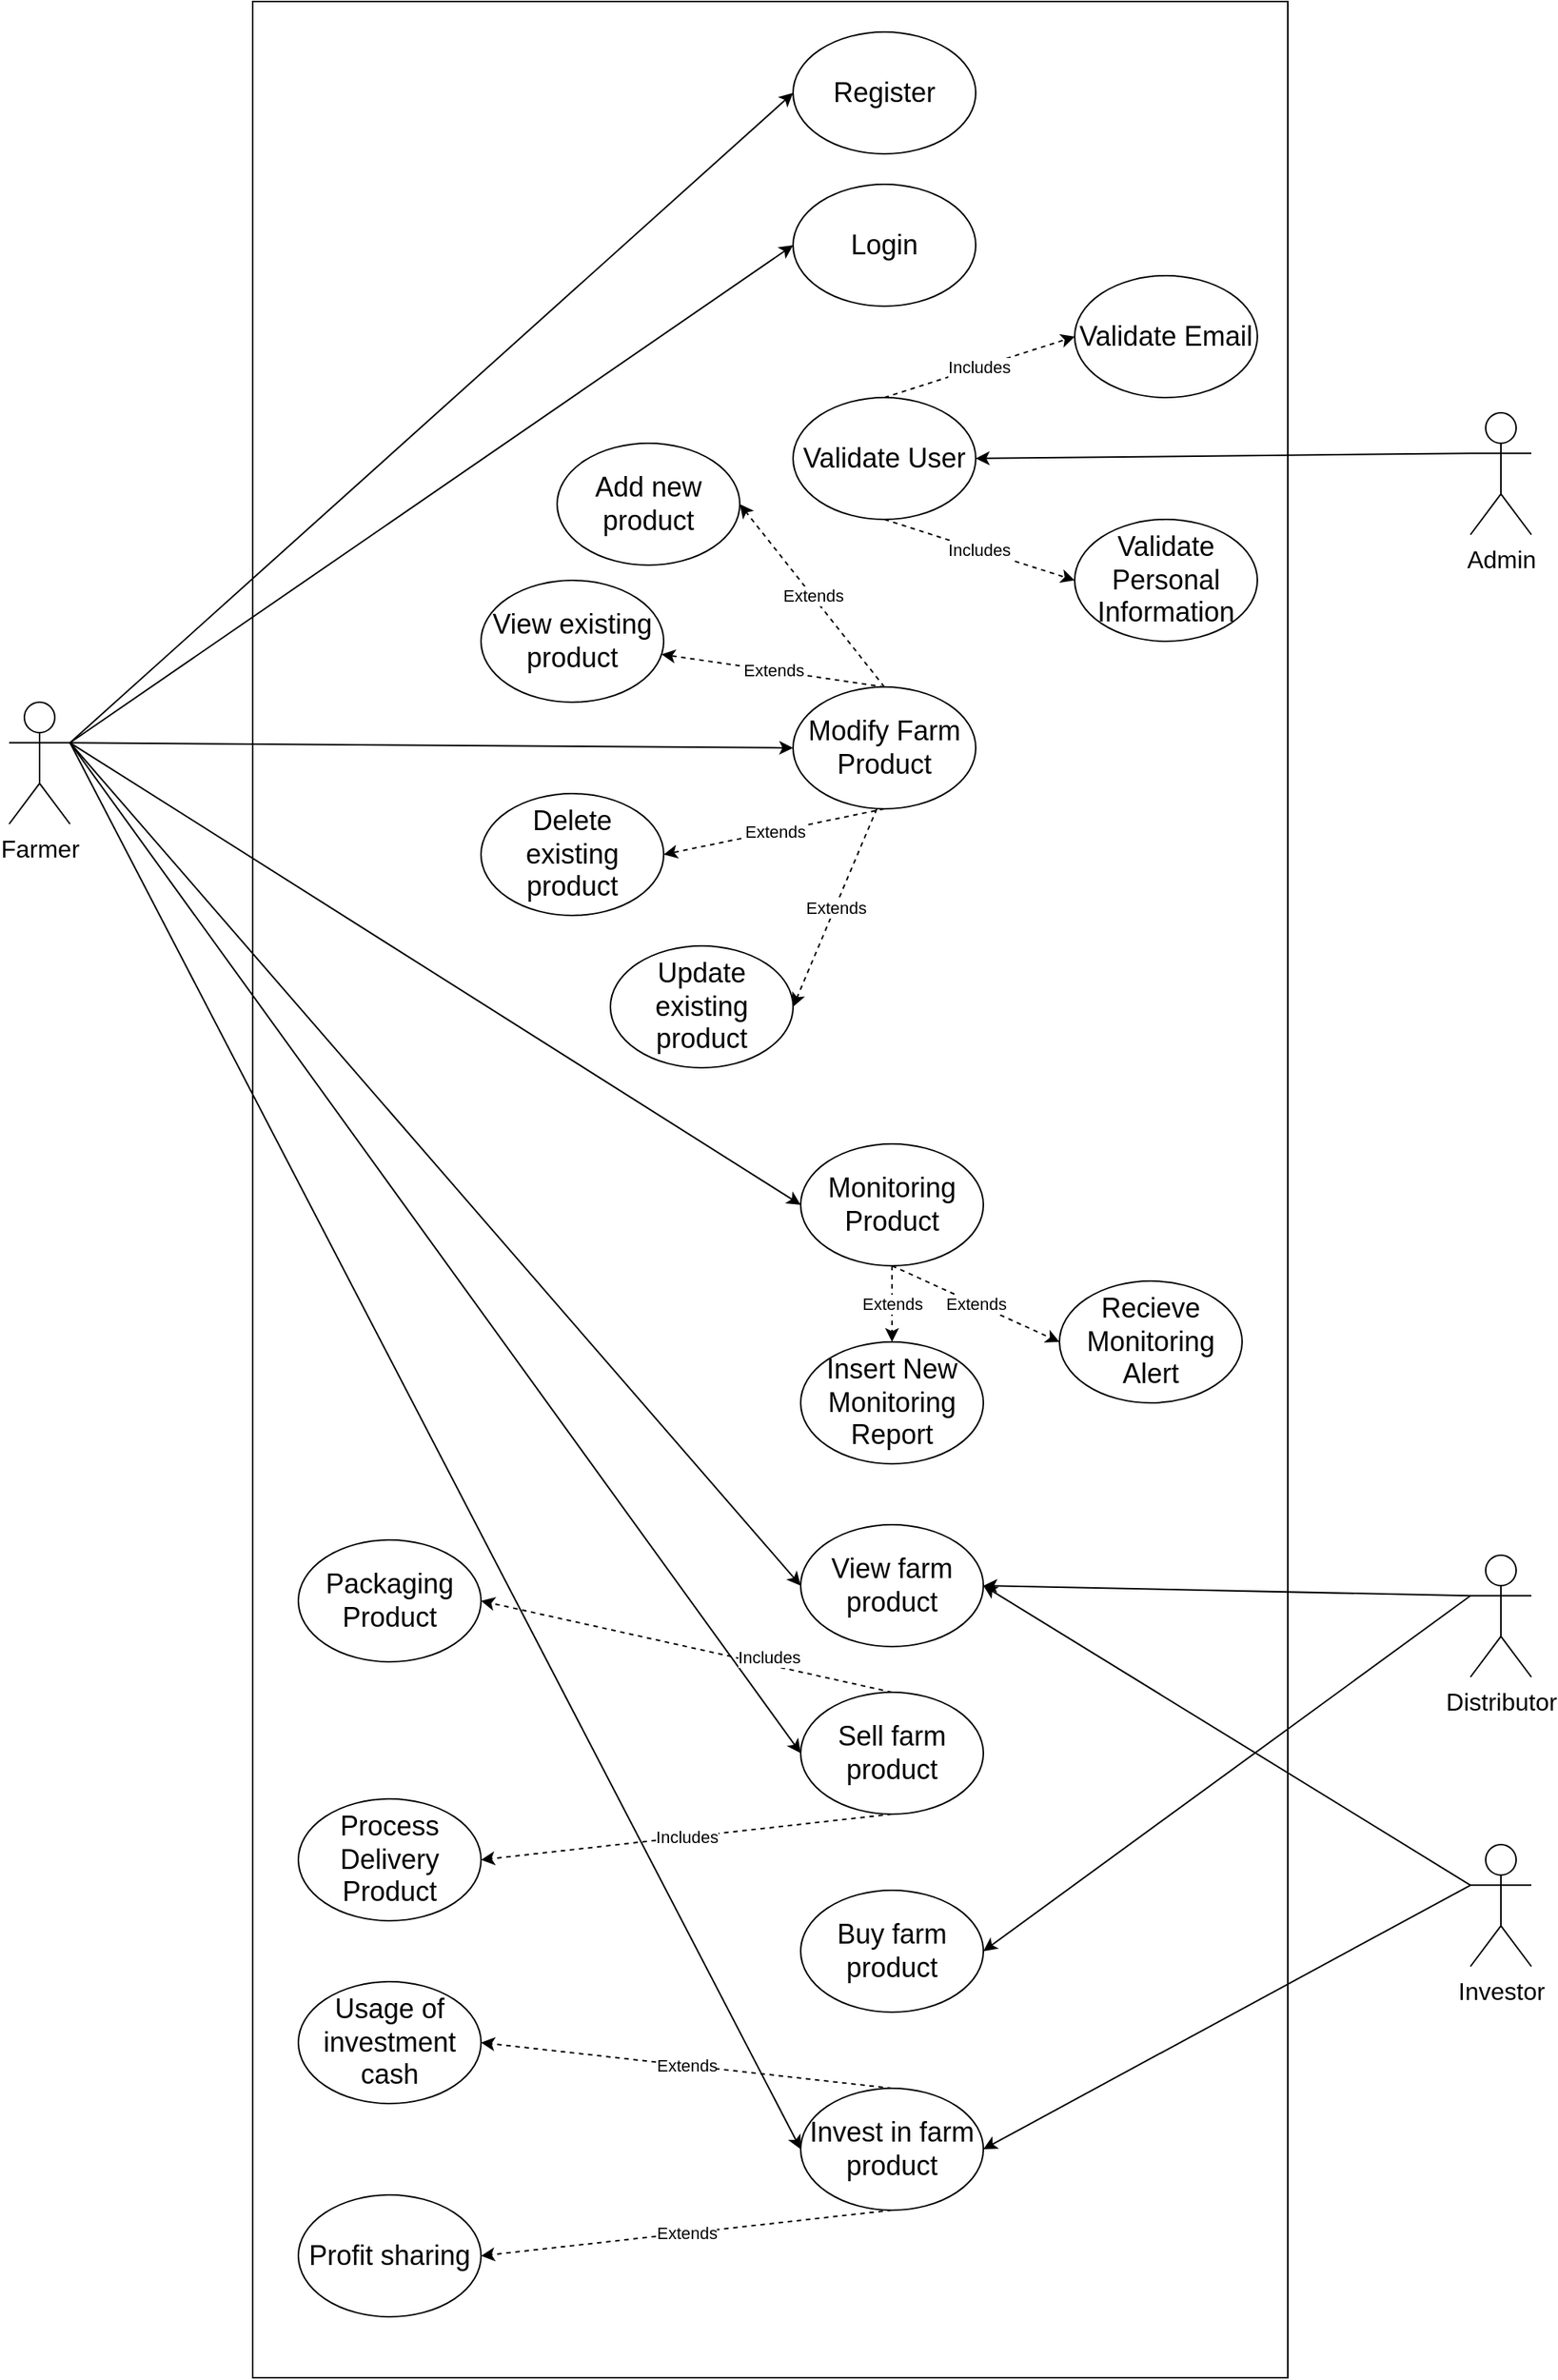 <mxfile version="21.1.4" type="github">
  <diagram name="Page-1" id="uwMvGVKFSeaUd1SQcqtV">
    <mxGraphModel dx="2284" dy="1900" grid="1" gridSize="10" guides="1" tooltips="1" connect="1" arrows="1" fold="1" page="1" pageScale="1" pageWidth="850" pageHeight="1100" math="0" shadow="0">
      <root>
        <mxCell id="0" />
        <mxCell id="1" parent="0" />
        <mxCell id="4gpOzk3cDNvXyaictIvb-1" value="" style="rounded=0;whiteSpace=wrap;html=1;" vertex="1" parent="1">
          <mxGeometry x="-40" y="-80" width="680" height="1560" as="geometry" />
        </mxCell>
        <mxCell id="4gpOzk3cDNvXyaictIvb-2" value="&lt;font style=&quot;font-size: 18px;&quot;&gt;Register&lt;/font&gt;" style="ellipse;whiteSpace=wrap;html=1;" vertex="1" parent="1">
          <mxGeometry x="315" y="-60" width="120" height="80" as="geometry" />
        </mxCell>
        <mxCell id="4gpOzk3cDNvXyaictIvb-3" value="&lt;font style=&quot;font-size: 18px;&quot;&gt;Login&lt;/font&gt;" style="ellipse;whiteSpace=wrap;html=1;" vertex="1" parent="1">
          <mxGeometry x="315" y="40" width="120" height="80" as="geometry" />
        </mxCell>
        <mxCell id="4gpOzk3cDNvXyaictIvb-44" value="Includes" style="rounded=0;orthogonalLoop=1;jettySize=auto;html=1;exitX=0.5;exitY=1;exitDx=0;exitDy=0;entryX=0;entryY=0.5;entryDx=0;entryDy=0;dashed=1;" edge="1" parent="1" source="4gpOzk3cDNvXyaictIvb-4" target="4gpOzk3cDNvXyaictIvb-42">
          <mxGeometry relative="1" as="geometry" />
        </mxCell>
        <mxCell id="4gpOzk3cDNvXyaictIvb-45" value="Includes" style="rounded=0;orthogonalLoop=1;jettySize=auto;html=1;exitX=0.5;exitY=0;exitDx=0;exitDy=0;entryX=0;entryY=0.5;entryDx=0;entryDy=0;dashed=1;" edge="1" parent="1" source="4gpOzk3cDNvXyaictIvb-4" target="4gpOzk3cDNvXyaictIvb-43">
          <mxGeometry relative="1" as="geometry" />
        </mxCell>
        <mxCell id="4gpOzk3cDNvXyaictIvb-4" value="&lt;font style=&quot;font-size: 18px;&quot;&gt;Validate User&lt;/font&gt;" style="ellipse;whiteSpace=wrap;html=1;" vertex="1" parent="1">
          <mxGeometry x="315" y="180" width="120" height="80" as="geometry" />
        </mxCell>
        <mxCell id="4gpOzk3cDNvXyaictIvb-20" value="Extends" style="rounded=0;orthogonalLoop=1;jettySize=auto;html=1;entryX=1;entryY=0.5;entryDx=0;entryDy=0;dashed=1;" edge="1" parent="1" target="4gpOzk3cDNvXyaictIvb-6">
          <mxGeometry relative="1" as="geometry">
            <mxPoint x="375" y="370" as="sourcePoint" />
          </mxGeometry>
        </mxCell>
        <mxCell id="4gpOzk3cDNvXyaictIvb-21" value="Extends" style="rounded=0;orthogonalLoop=1;jettySize=auto;html=1;entryX=1;entryY=0.5;entryDx=0;entryDy=0;dashed=1;" edge="1" parent="1" target="4gpOzk3cDNvXyaictIvb-7">
          <mxGeometry relative="1" as="geometry">
            <mxPoint x="370" y="450" as="sourcePoint" />
          </mxGeometry>
        </mxCell>
        <mxCell id="4gpOzk3cDNvXyaictIvb-22" value="Extends" style="rounded=0;orthogonalLoop=1;jettySize=auto;html=1;exitX=0.5;exitY=1;exitDx=0;exitDy=0;entryX=1;entryY=0.5;entryDx=0;entryDy=0;dashed=1;" edge="1" parent="1" source="4gpOzk3cDNvXyaictIvb-5" target="4gpOzk3cDNvXyaictIvb-15">
          <mxGeometry relative="1" as="geometry" />
        </mxCell>
        <mxCell id="4gpOzk3cDNvXyaictIvb-51" value="Extends" style="rounded=0;orthogonalLoop=1;jettySize=auto;html=1;exitX=0.5;exitY=0;exitDx=0;exitDy=0;dashed=1;" edge="1" parent="1" source="4gpOzk3cDNvXyaictIvb-5" target="4gpOzk3cDNvXyaictIvb-50">
          <mxGeometry relative="1" as="geometry" />
        </mxCell>
        <mxCell id="4gpOzk3cDNvXyaictIvb-5" value="&lt;font style=&quot;font-size: 18px;&quot;&gt;Modify Farm Product&lt;/font&gt;" style="ellipse;whiteSpace=wrap;html=1;" vertex="1" parent="1">
          <mxGeometry x="315" y="370" width="120" height="80" as="geometry" />
        </mxCell>
        <mxCell id="4gpOzk3cDNvXyaictIvb-6" value="&lt;font style=&quot;font-size: 18px;&quot;&gt;Add new product&lt;/font&gt;" style="ellipse;whiteSpace=wrap;html=1;" vertex="1" parent="1">
          <mxGeometry x="160" y="210" width="120" height="80" as="geometry" />
        </mxCell>
        <mxCell id="4gpOzk3cDNvXyaictIvb-7" value="&lt;font style=&quot;font-size: 18px;&quot;&gt;Update existing product&lt;/font&gt;" style="ellipse;whiteSpace=wrap;html=1;" vertex="1" parent="1">
          <mxGeometry x="195" y="540" width="120" height="80" as="geometry" />
        </mxCell>
        <mxCell id="4gpOzk3cDNvXyaictIvb-15" value="&lt;font style=&quot;font-size: 18px;&quot;&gt;Delete existing product&lt;/font&gt;" style="ellipse;whiteSpace=wrap;html=1;" vertex="1" parent="1">
          <mxGeometry x="110" y="440" width="120" height="80" as="geometry" />
        </mxCell>
        <mxCell id="4gpOzk3cDNvXyaictIvb-23" value="&lt;font style=&quot;font-size: 18px;&quot;&gt;Buy farm product&lt;/font&gt;" style="ellipse;whiteSpace=wrap;html=1;" vertex="1" parent="1">
          <mxGeometry x="320" y="1160" width="120" height="80" as="geometry" />
        </mxCell>
        <mxCell id="4gpOzk3cDNvXyaictIvb-71" value="Extends" style="rounded=0;orthogonalLoop=1;jettySize=auto;html=1;exitX=0.5;exitY=0;exitDx=0;exitDy=0;entryX=1;entryY=0.5;entryDx=0;entryDy=0;dashed=1;" edge="1" parent="1" source="4gpOzk3cDNvXyaictIvb-24" target="4gpOzk3cDNvXyaictIvb-69">
          <mxGeometry relative="1" as="geometry" />
        </mxCell>
        <mxCell id="4gpOzk3cDNvXyaictIvb-72" value="Extends" style="rounded=0;orthogonalLoop=1;jettySize=auto;html=1;exitX=0.5;exitY=1;exitDx=0;exitDy=0;entryX=1;entryY=0.5;entryDx=0;entryDy=0;dashed=1;" edge="1" parent="1" source="4gpOzk3cDNvXyaictIvb-24" target="4gpOzk3cDNvXyaictIvb-70">
          <mxGeometry relative="1" as="geometry" />
        </mxCell>
        <mxCell id="4gpOzk3cDNvXyaictIvb-24" value="&lt;font style=&quot;font-size: 18px;&quot;&gt;Invest in farm product&lt;/font&gt;" style="ellipse;whiteSpace=wrap;html=1;" vertex="1" parent="1">
          <mxGeometry x="320" y="1290" width="120" height="80" as="geometry" />
        </mxCell>
        <mxCell id="4gpOzk3cDNvXyaictIvb-27" style="rounded=0;orthogonalLoop=1;jettySize=auto;html=1;exitX=1;exitY=0.333;exitDx=0;exitDy=0;exitPerimeter=0;entryX=0;entryY=0.5;entryDx=0;entryDy=0;" edge="1" parent="1" source="4gpOzk3cDNvXyaictIvb-26" target="4gpOzk3cDNvXyaictIvb-2">
          <mxGeometry relative="1" as="geometry" />
        </mxCell>
        <mxCell id="4gpOzk3cDNvXyaictIvb-28" style="rounded=0;orthogonalLoop=1;jettySize=auto;html=1;exitX=1;exitY=0.333;exitDx=0;exitDy=0;exitPerimeter=0;entryX=0;entryY=0.5;entryDx=0;entryDy=0;" edge="1" parent="1" source="4gpOzk3cDNvXyaictIvb-26" target="4gpOzk3cDNvXyaictIvb-3">
          <mxGeometry relative="1" as="geometry" />
        </mxCell>
        <mxCell id="4gpOzk3cDNvXyaictIvb-29" style="rounded=0;orthogonalLoop=1;jettySize=auto;html=1;exitX=1;exitY=0.333;exitDx=0;exitDy=0;exitPerimeter=0;entryX=0;entryY=0.5;entryDx=0;entryDy=0;" edge="1" parent="1" source="4gpOzk3cDNvXyaictIvb-26" target="4gpOzk3cDNvXyaictIvb-5">
          <mxGeometry relative="1" as="geometry" />
        </mxCell>
        <mxCell id="4gpOzk3cDNvXyaictIvb-34" style="rounded=0;orthogonalLoop=1;jettySize=auto;html=1;exitX=1;exitY=0.333;exitDx=0;exitDy=0;exitPerimeter=0;entryX=0;entryY=0.5;entryDx=0;entryDy=0;" edge="1" parent="1" source="4gpOzk3cDNvXyaictIvb-26" target="4gpOzk3cDNvXyaictIvb-30">
          <mxGeometry relative="1" as="geometry" />
        </mxCell>
        <mxCell id="4gpOzk3cDNvXyaictIvb-52" style="rounded=0;orthogonalLoop=1;jettySize=auto;html=1;exitX=1;exitY=0.333;exitDx=0;exitDy=0;exitPerimeter=0;entryX=0;entryY=0.5;entryDx=0;entryDy=0;" edge="1" parent="1" source="4gpOzk3cDNvXyaictIvb-26" target="4gpOzk3cDNvXyaictIvb-48">
          <mxGeometry relative="1" as="geometry" />
        </mxCell>
        <mxCell id="4gpOzk3cDNvXyaictIvb-63" style="rounded=0;orthogonalLoop=1;jettySize=auto;html=1;exitX=1;exitY=0.333;exitDx=0;exitDy=0;exitPerimeter=0;entryX=0;entryY=0.5;entryDx=0;entryDy=0;" edge="1" parent="1" source="4gpOzk3cDNvXyaictIvb-26" target="4gpOzk3cDNvXyaictIvb-62">
          <mxGeometry relative="1" as="geometry" />
        </mxCell>
        <mxCell id="4gpOzk3cDNvXyaictIvb-68" style="rounded=0;orthogonalLoop=1;jettySize=auto;html=1;exitX=1;exitY=0.333;exitDx=0;exitDy=0;exitPerimeter=0;entryX=0;entryY=0.5;entryDx=0;entryDy=0;" edge="1" parent="1" source="4gpOzk3cDNvXyaictIvb-26" target="4gpOzk3cDNvXyaictIvb-24">
          <mxGeometry relative="1" as="geometry" />
        </mxCell>
        <mxCell id="4gpOzk3cDNvXyaictIvb-26" value="&lt;font style=&quot;font-size: 16px;&quot;&gt;Farmer&lt;/font&gt;" style="shape=umlActor;verticalLabelPosition=bottom;verticalAlign=top;html=1;outlineConnect=0;" vertex="1" parent="1">
          <mxGeometry x="-200" y="380" width="40" height="80" as="geometry" />
        </mxCell>
        <mxCell id="4gpOzk3cDNvXyaictIvb-33" value="Extends" style="rounded=0;orthogonalLoop=1;jettySize=auto;html=1;exitX=0.5;exitY=1;exitDx=0;exitDy=0;entryX=0.5;entryY=0;entryDx=0;entryDy=0;dashed=1;" edge="1" parent="1" source="4gpOzk3cDNvXyaictIvb-30" target="4gpOzk3cDNvXyaictIvb-31">
          <mxGeometry relative="1" as="geometry" />
        </mxCell>
        <mxCell id="4gpOzk3cDNvXyaictIvb-54" value="Extends" style="rounded=0;orthogonalLoop=1;jettySize=auto;html=1;exitX=0.5;exitY=1;exitDx=0;exitDy=0;entryX=0;entryY=0.5;entryDx=0;entryDy=0;dashed=1;" edge="1" parent="1" source="4gpOzk3cDNvXyaictIvb-30" target="4gpOzk3cDNvXyaictIvb-53">
          <mxGeometry relative="1" as="geometry" />
        </mxCell>
        <mxCell id="4gpOzk3cDNvXyaictIvb-30" value="&lt;span style=&quot;font-size: 18px;&quot;&gt;Monitoring Product&lt;/span&gt;" style="ellipse;whiteSpace=wrap;html=1;" vertex="1" parent="1">
          <mxGeometry x="320" y="670" width="120" height="80" as="geometry" />
        </mxCell>
        <mxCell id="4gpOzk3cDNvXyaictIvb-31" value="&lt;span style=&quot;font-size: 18px;&quot;&gt;Insert New Monitoring Report&lt;/span&gt;" style="ellipse;whiteSpace=wrap;html=1;" vertex="1" parent="1">
          <mxGeometry x="320" y="800" width="120" height="80" as="geometry" />
        </mxCell>
        <mxCell id="4gpOzk3cDNvXyaictIvb-46" style="rounded=0;orthogonalLoop=1;jettySize=auto;html=1;exitX=0;exitY=0.333;exitDx=0;exitDy=0;exitPerimeter=0;entryX=1;entryY=0.5;entryDx=0;entryDy=0;" edge="1" parent="1" source="4gpOzk3cDNvXyaictIvb-36" target="4gpOzk3cDNvXyaictIvb-4">
          <mxGeometry relative="1" as="geometry" />
        </mxCell>
        <mxCell id="4gpOzk3cDNvXyaictIvb-36" value="&lt;font style=&quot;font-size: 16px;&quot;&gt;Admin&lt;/font&gt;" style="shape=umlActor;verticalLabelPosition=bottom;verticalAlign=top;html=1;outlineConnect=0;" vertex="1" parent="1">
          <mxGeometry x="760" y="190" width="40" height="80" as="geometry" />
        </mxCell>
        <mxCell id="4gpOzk3cDNvXyaictIvb-42" value="&lt;font style=&quot;font-size: 18px;&quot;&gt;Validate Personal Information&lt;/font&gt;" style="ellipse;whiteSpace=wrap;html=1;" vertex="1" parent="1">
          <mxGeometry x="500" y="260" width="120" height="80" as="geometry" />
        </mxCell>
        <mxCell id="4gpOzk3cDNvXyaictIvb-43" value="&lt;font style=&quot;font-size: 18px;&quot;&gt;Validate Email&lt;/font&gt;" style="ellipse;whiteSpace=wrap;html=1;" vertex="1" parent="1">
          <mxGeometry x="500" y="100" width="120" height="80" as="geometry" />
        </mxCell>
        <mxCell id="4gpOzk3cDNvXyaictIvb-48" value="&lt;font style=&quot;font-size: 18px;&quot;&gt;View farm product&lt;/font&gt;" style="ellipse;whiteSpace=wrap;html=1;" vertex="1" parent="1">
          <mxGeometry x="320" y="920" width="120" height="80" as="geometry" />
        </mxCell>
        <mxCell id="4gpOzk3cDNvXyaictIvb-50" value="&lt;font style=&quot;font-size: 18px;&quot;&gt;View existing product&lt;/font&gt;" style="ellipse;whiteSpace=wrap;html=1;" vertex="1" parent="1">
          <mxGeometry x="110" y="300" width="120" height="80" as="geometry" />
        </mxCell>
        <mxCell id="4gpOzk3cDNvXyaictIvb-53" value="&lt;span style=&quot;font-size: 18px;&quot;&gt;Recieve Monitoring Alert&lt;/span&gt;" style="ellipse;whiteSpace=wrap;html=1;" vertex="1" parent="1">
          <mxGeometry x="490" y="760" width="120" height="80" as="geometry" />
        </mxCell>
        <mxCell id="4gpOzk3cDNvXyaictIvb-58" style="rounded=0;orthogonalLoop=1;jettySize=auto;html=1;exitX=0;exitY=0.333;exitDx=0;exitDy=0;exitPerimeter=0;entryX=1;entryY=0.5;entryDx=0;entryDy=0;" edge="1" parent="1" source="4gpOzk3cDNvXyaictIvb-56" target="4gpOzk3cDNvXyaictIvb-48">
          <mxGeometry relative="1" as="geometry" />
        </mxCell>
        <mxCell id="4gpOzk3cDNvXyaictIvb-60" style="rounded=0;orthogonalLoop=1;jettySize=auto;html=1;exitX=0;exitY=0.333;exitDx=0;exitDy=0;exitPerimeter=0;entryX=1;entryY=0.5;entryDx=0;entryDy=0;" edge="1" parent="1" source="4gpOzk3cDNvXyaictIvb-56" target="4gpOzk3cDNvXyaictIvb-23">
          <mxGeometry relative="1" as="geometry" />
        </mxCell>
        <mxCell id="4gpOzk3cDNvXyaictIvb-56" value="&lt;font style=&quot;font-size: 16px;&quot;&gt;Distributor&lt;/font&gt;" style="shape=umlActor;verticalLabelPosition=bottom;verticalAlign=top;html=1;outlineConnect=0;" vertex="1" parent="1">
          <mxGeometry x="760" y="940" width="40" height="80" as="geometry" />
        </mxCell>
        <mxCell id="4gpOzk3cDNvXyaictIvb-59" style="rounded=0;orthogonalLoop=1;jettySize=auto;html=1;exitX=0;exitY=0.333;exitDx=0;exitDy=0;exitPerimeter=0;" edge="1" parent="1" source="4gpOzk3cDNvXyaictIvb-57">
          <mxGeometry relative="1" as="geometry">
            <mxPoint x="440" y="960" as="targetPoint" />
          </mxGeometry>
        </mxCell>
        <mxCell id="4gpOzk3cDNvXyaictIvb-61" style="rounded=0;orthogonalLoop=1;jettySize=auto;html=1;exitX=0;exitY=0.333;exitDx=0;exitDy=0;exitPerimeter=0;entryX=1;entryY=0.5;entryDx=0;entryDy=0;" edge="1" parent="1" source="4gpOzk3cDNvXyaictIvb-57" target="4gpOzk3cDNvXyaictIvb-24">
          <mxGeometry relative="1" as="geometry" />
        </mxCell>
        <mxCell id="4gpOzk3cDNvXyaictIvb-57" value="&lt;font style=&quot;font-size: 16px;&quot;&gt;Investor&lt;/font&gt;" style="shape=umlActor;verticalLabelPosition=bottom;verticalAlign=top;html=1;outlineConnect=0;" vertex="1" parent="1">
          <mxGeometry x="760" y="1130" width="40" height="80" as="geometry" />
        </mxCell>
        <mxCell id="4gpOzk3cDNvXyaictIvb-66" value="Includes" style="rounded=0;orthogonalLoop=1;jettySize=auto;html=1;exitX=0.5;exitY=0;exitDx=0;exitDy=0;entryX=1;entryY=0.5;entryDx=0;entryDy=0;dashed=1;" edge="1" parent="1" source="4gpOzk3cDNvXyaictIvb-62" target="4gpOzk3cDNvXyaictIvb-64">
          <mxGeometry x="-0.388" y="-5" relative="1" as="geometry">
            <mxPoint as="offset" />
          </mxGeometry>
        </mxCell>
        <mxCell id="4gpOzk3cDNvXyaictIvb-67" value="Includes" style="rounded=0;orthogonalLoop=1;jettySize=auto;html=1;exitX=0.5;exitY=1;exitDx=0;exitDy=0;entryX=1;entryY=0.5;entryDx=0;entryDy=0;dashed=1;" edge="1" parent="1" source="4gpOzk3cDNvXyaictIvb-62" target="4gpOzk3cDNvXyaictIvb-65">
          <mxGeometry relative="1" as="geometry" />
        </mxCell>
        <mxCell id="4gpOzk3cDNvXyaictIvb-62" value="&lt;font style=&quot;font-size: 18px;&quot;&gt;Sell farm product&lt;/font&gt;" style="ellipse;whiteSpace=wrap;html=1;" vertex="1" parent="1">
          <mxGeometry x="320" y="1030" width="120" height="80" as="geometry" />
        </mxCell>
        <mxCell id="4gpOzk3cDNvXyaictIvb-64" value="&lt;font style=&quot;font-size: 18px;&quot;&gt;Packaging Product&lt;/font&gt;" style="ellipse;whiteSpace=wrap;html=1;" vertex="1" parent="1">
          <mxGeometry x="-10" y="930" width="120" height="80" as="geometry" />
        </mxCell>
        <mxCell id="4gpOzk3cDNvXyaictIvb-65" value="&lt;font style=&quot;font-size: 18px;&quot;&gt;Process Delivery Product&lt;/font&gt;" style="ellipse;whiteSpace=wrap;html=1;" vertex="1" parent="1">
          <mxGeometry x="-10" y="1100" width="120" height="80" as="geometry" />
        </mxCell>
        <mxCell id="4gpOzk3cDNvXyaictIvb-69" value="&lt;font style=&quot;font-size: 18px;&quot;&gt;Usage of investment cash&lt;/font&gt;" style="ellipse;whiteSpace=wrap;html=1;" vertex="1" parent="1">
          <mxGeometry x="-10" y="1220" width="120" height="80" as="geometry" />
        </mxCell>
        <mxCell id="4gpOzk3cDNvXyaictIvb-70" value="&lt;font style=&quot;font-size: 18px;&quot;&gt;Profit sharing&lt;/font&gt;" style="ellipse;whiteSpace=wrap;html=1;" vertex="1" parent="1">
          <mxGeometry x="-10" y="1360" width="120" height="80" as="geometry" />
        </mxCell>
      </root>
    </mxGraphModel>
  </diagram>
</mxfile>
